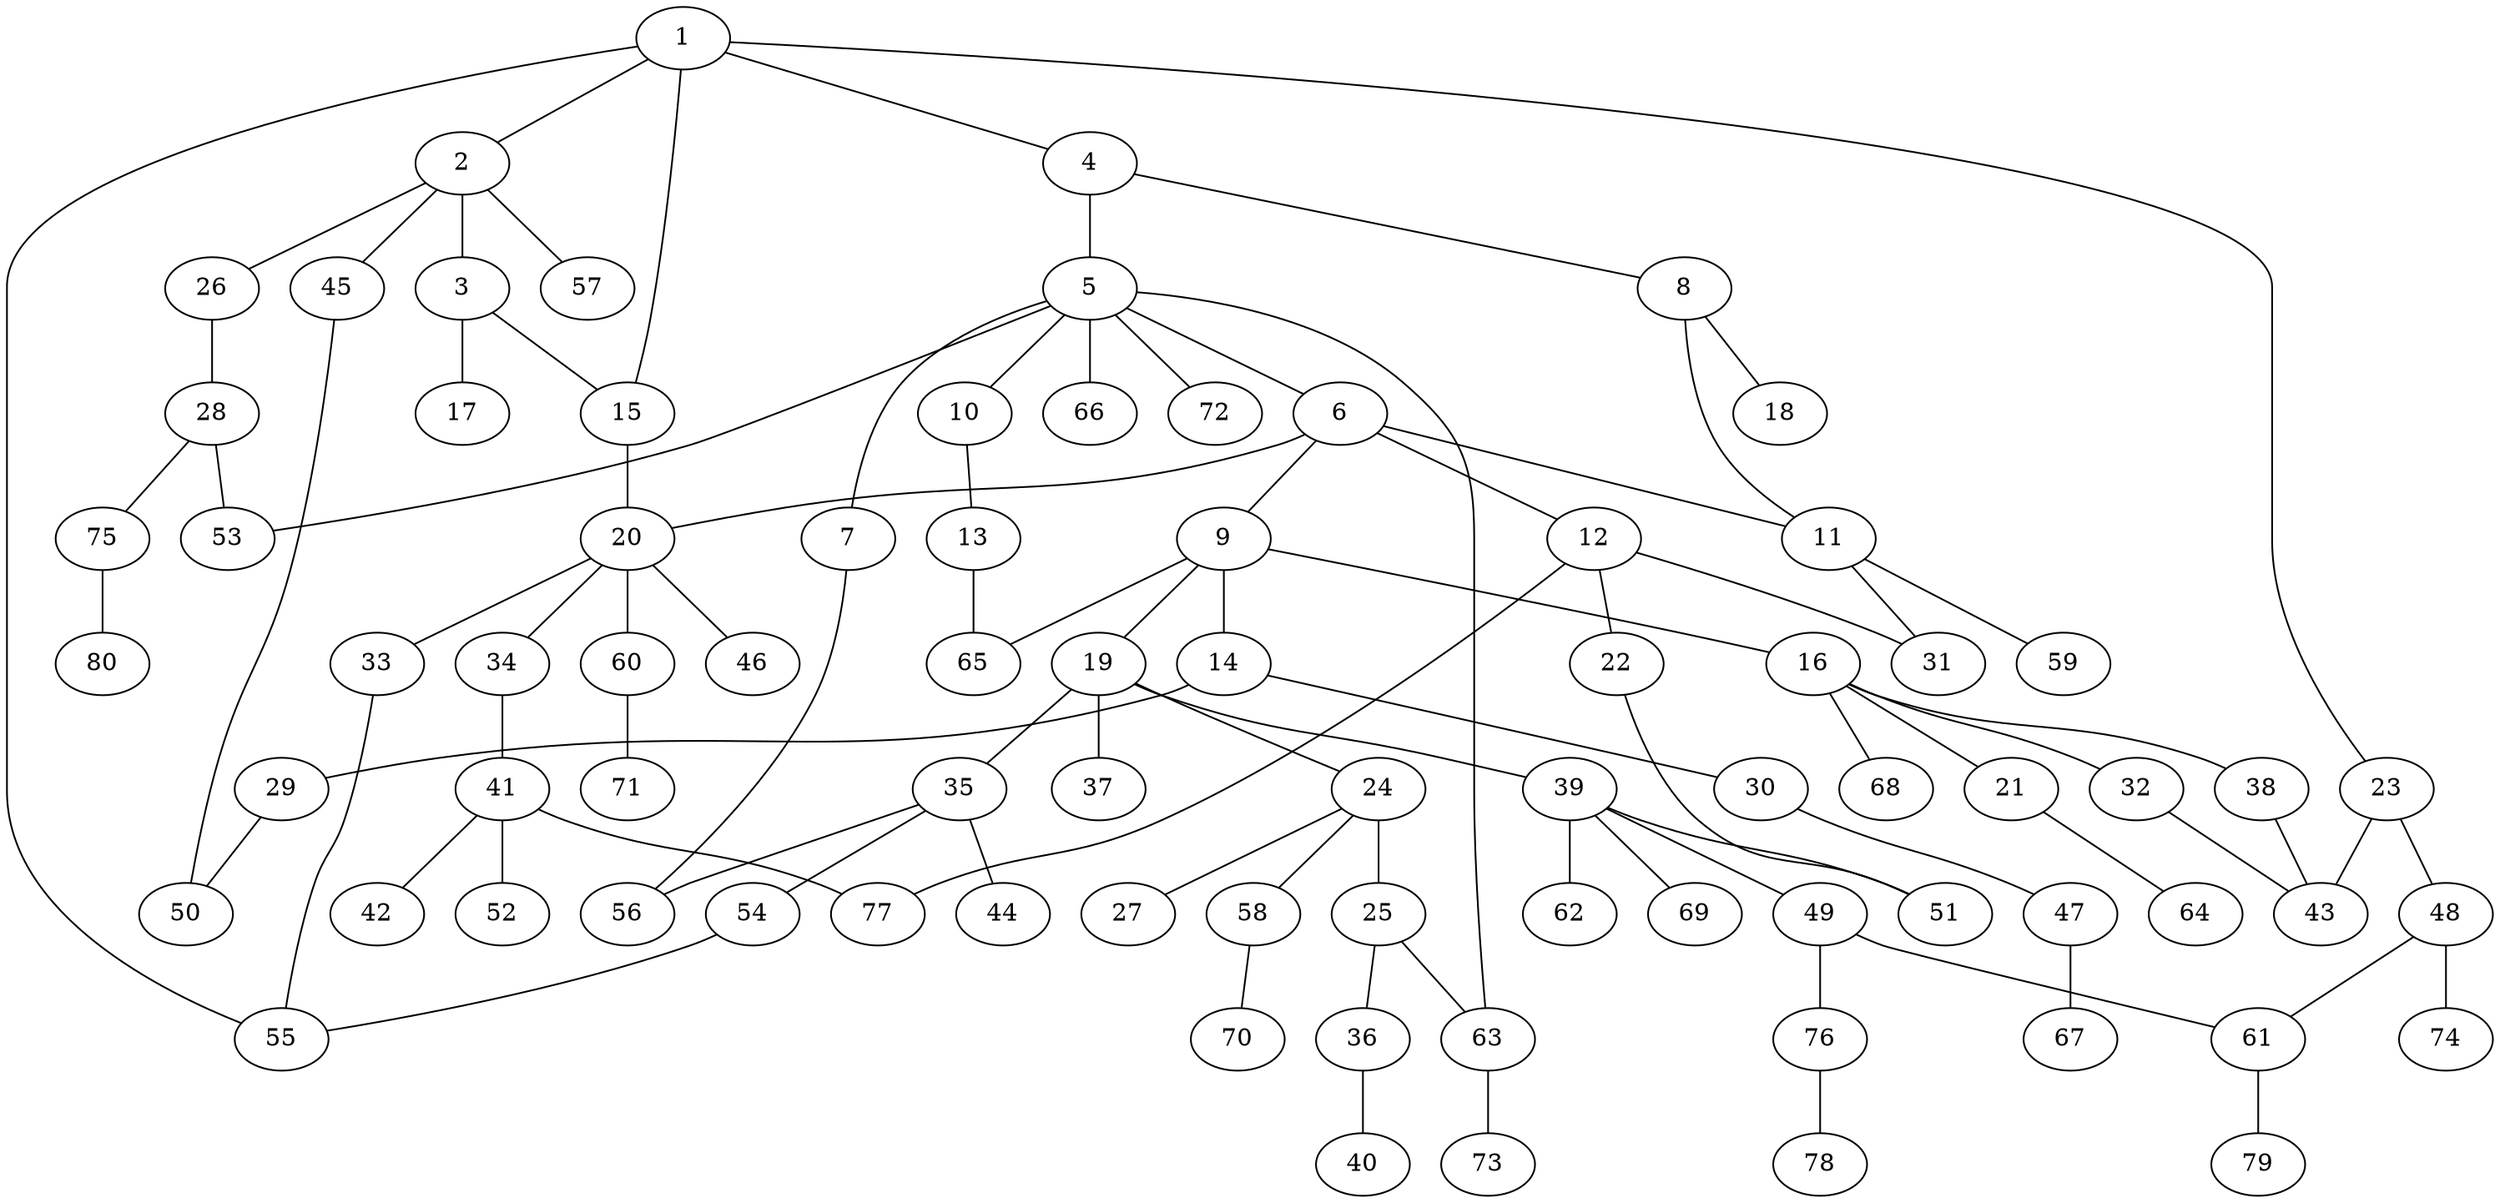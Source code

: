 graph graphname {1--2
1--4
1--15
1--23
1--55
2--3
2--26
2--45
2--57
3--15
3--17
4--5
4--8
5--6
5--7
5--10
5--53
5--63
5--66
5--72
6--9
6--11
6--12
6--20
7--56
8--11
8--18
9--14
9--16
9--19
9--65
10--13
11--31
11--59
12--22
12--31
12--77
13--65
14--29
14--30
15--20
16--21
16--32
16--38
16--68
19--24
19--35
19--37
19--39
20--33
20--34
20--46
20--60
21--64
22--51
23--43
23--48
24--25
24--27
24--58
25--36
25--63
26--28
28--53
28--75
29--50
30--47
32--43
33--55
34--41
35--44
35--54
35--56
36--40
38--43
39--49
39--51
39--62
39--69
41--42
41--52
41--77
45--50
47--67
48--61
48--74
49--61
49--76
54--55
58--70
60--71
61--79
63--73
75--80
76--78
}